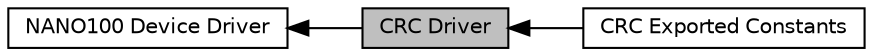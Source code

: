 digraph "CRC Driver"
{
  edge [fontname="Helvetica",fontsize="10",labelfontname="Helvetica",labelfontsize="10"];
  node [fontname="Helvetica",fontsize="10",shape=box];
  rankdir=LR;
  Node1 [label="CRC Driver",height=0.2,width=0.4,color="black", fillcolor="grey75", style="filled", fontcolor="black",tooltip=" "];
  Node3 [label="CRC Exported Constants",height=0.2,width=0.4,color="black", fillcolor="white", style="filled",URL="$dd/d5c/group___n_a_n_o100___c_r_c___e_x_p_o_r_t_e_d___c_o_n_s_t_a_n_t_s.html",tooltip=" "];
  Node2 [label="NANO100 Device Driver",height=0.2,width=0.4,color="black", fillcolor="white", style="filled",URL="$d5/d3c/group___n_a_n_o100___device___driver.html",tooltip=" "];
  Node2->Node1 [shape=plaintext, dir="back", style="solid"];
  Node1->Node3 [shape=plaintext, dir="back", style="solid"];
}
